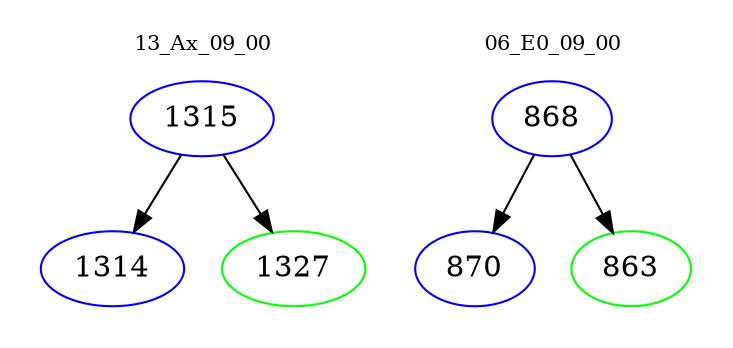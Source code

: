 digraph{
subgraph cluster_0 {
color = white
label = "13_Ax_09_00";
fontsize=10;
T0_1315 [label="1315", color="blue"]
T0_1315 -> T0_1314 [color="black"]
T0_1314 [label="1314", color="blue"]
T0_1315 -> T0_1327 [color="black"]
T0_1327 [label="1327", color="green"]
}
subgraph cluster_1 {
color = white
label = "06_E0_09_00";
fontsize=10;
T1_868 [label="868", color="blue"]
T1_868 -> T1_870 [color="black"]
T1_870 [label="870", color="blue"]
T1_868 -> T1_863 [color="black"]
T1_863 [label="863", color="green"]
}
}

